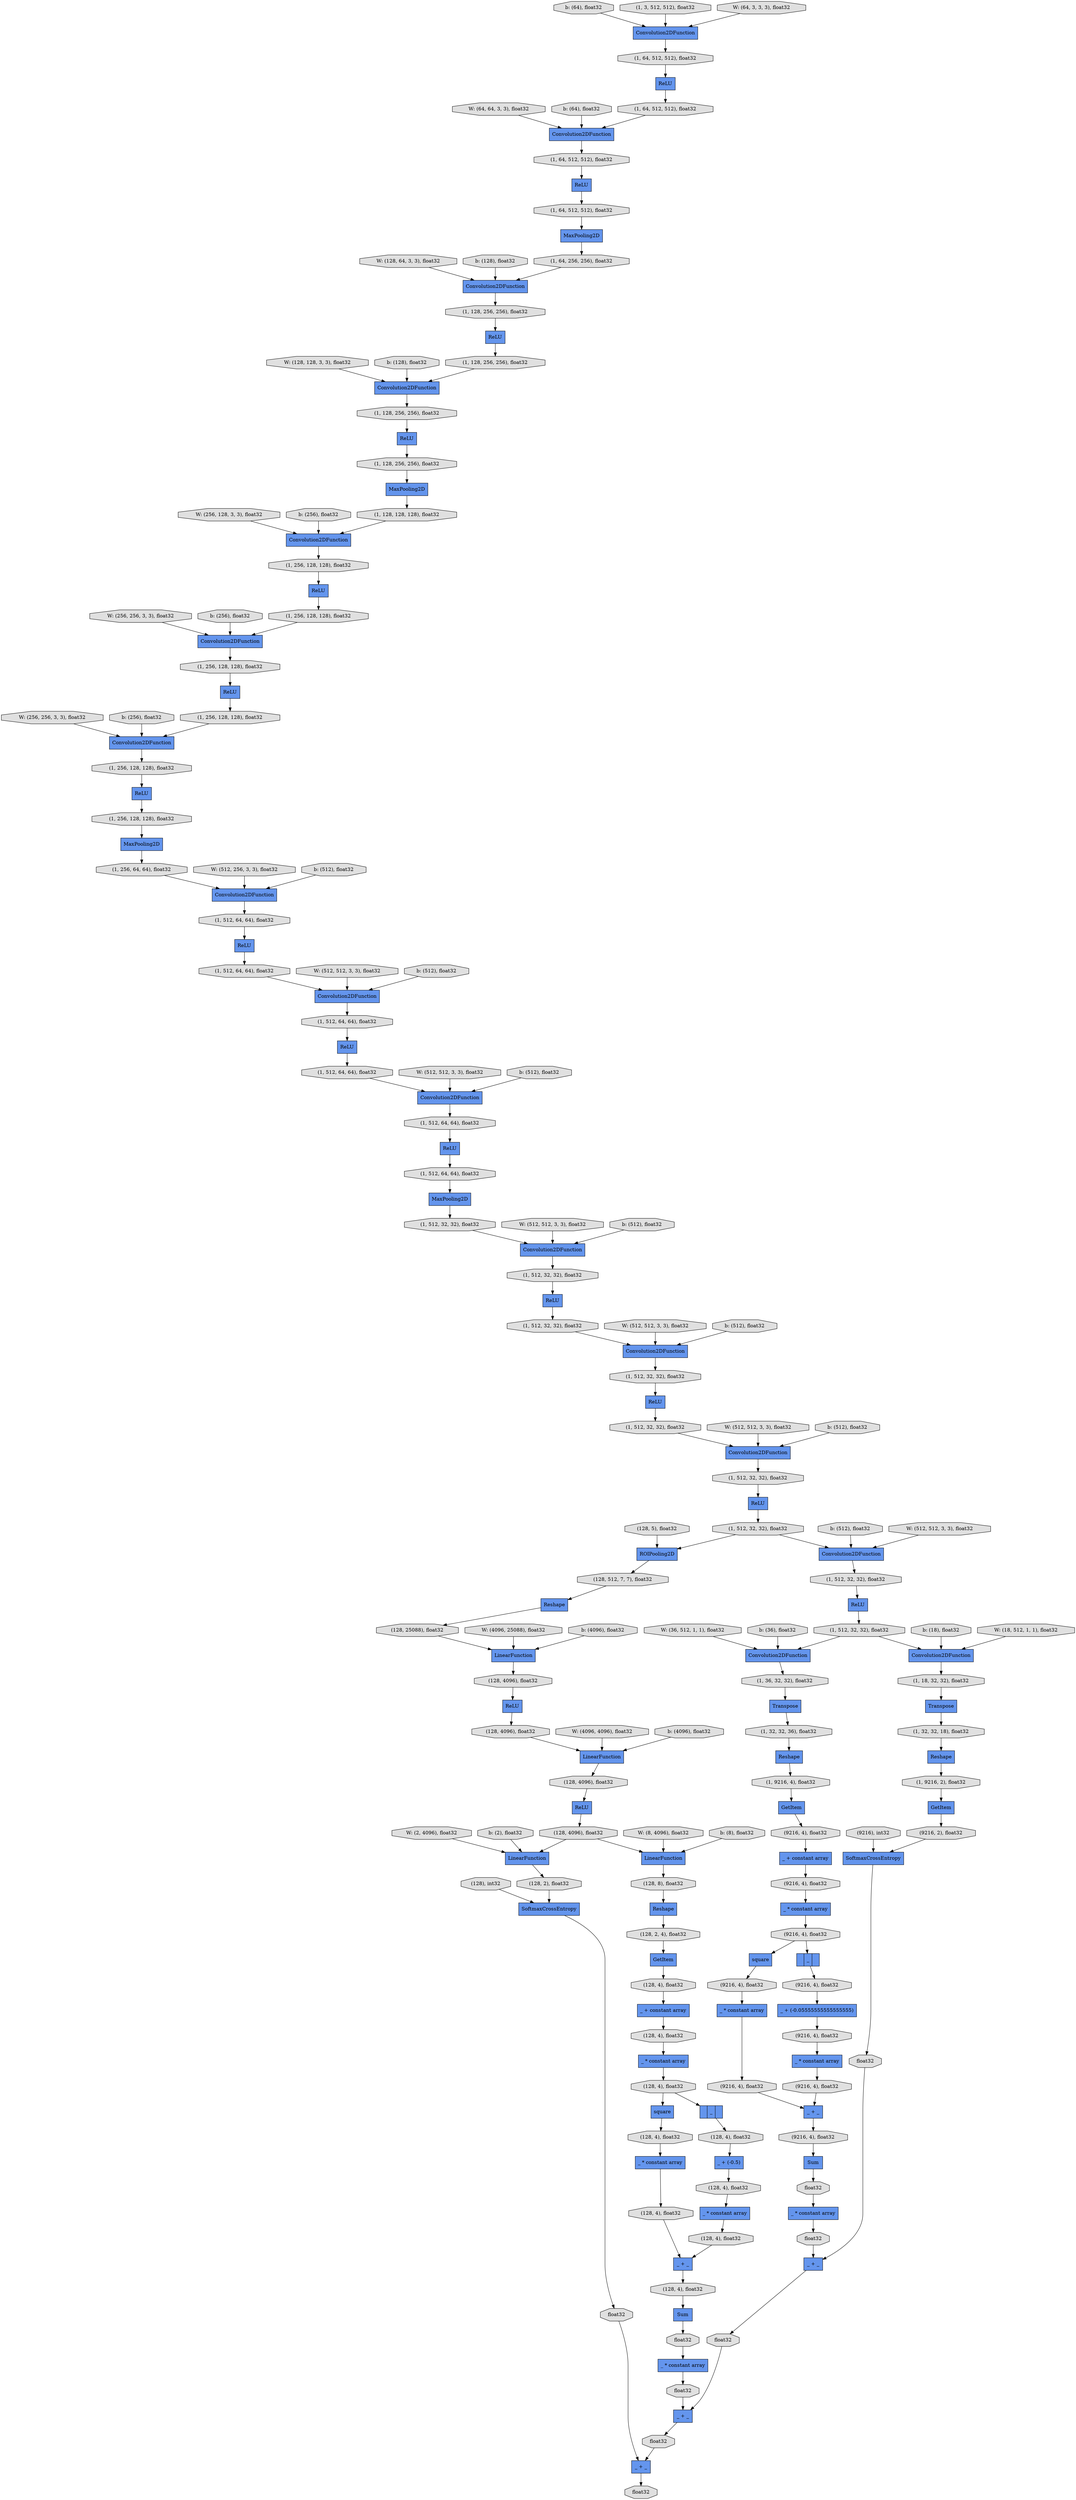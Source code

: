 digraph graphname{rankdir=TB;139740069445704 [shape="record",label="_ + (-0.5)",fillcolor="#6495ED",style="filled"];139740096282696 [shape="octagon",label="b: (18), float32",fillcolor="#E0E0E0",style="filled"];139740096233544 [shape="record",label="Convolution2DFunction",fillcolor="#6495ED",style="filled"];139740069396608 [shape="record",label="_ * constant array",fillcolor="#6495ED",style="filled"];139740069445760 [shape="octagon",label="(128, 4), float32",fillcolor="#E0E0E0",style="filled"];139741581516928 [shape="record",label="Convolution2DFunction",fillcolor="#6495ED",style="filled"];139740096233656 [shape="octagon",label="(1, 256, 128, 128), float32",fillcolor="#E0E0E0",style="filled"];139740101222528 [shape="octagon",label="b: (64), float32",fillcolor="#E0E0E0",style="filled"];139740069396720 [shape="octagon",label="(9216, 4), float32",fillcolor="#E0E0E0",style="filled"];139740096282864 [shape="octagon",label="W: (36, 512, 1, 1), float32",fillcolor="#E0E0E0",style="filled"];139740069363952 [shape="octagon",label="(128, 512, 7, 7), float32",fillcolor="#E0E0E0",style="filled"];139740069298472 [shape="octagon",label="(1, 512, 32, 32), float32",fillcolor="#E0E0E0",style="filled"];139740069445984 [shape="octagon",label="(128, 4), float32",fillcolor="#E0E0E0",style="filled"];139740069396832 [shape="record",label="_ + _",fillcolor="#6495ED",style="filled"];139740069396888 [shape="octagon",label="(9216, 4), float32",fillcolor="#E0E0E0",style="filled"];139740069298584 [shape="octagon",label="(1, 32, 32, 36), float32",fillcolor="#E0E0E0",style="filled"];139740096233880 [shape="octagon",label="(1, 256, 64, 64), float32",fillcolor="#E0E0E0",style="filled"];139740101222808 [shape="octagon",label="W: (64, 64, 3, 3), float32",fillcolor="#E0E0E0",style="filled"];139740069396944 [shape="record",label="_ * constant array",fillcolor="#6495ED",style="filled"];139740069364176 [shape="record",label="ReLU",fillcolor="#6495ED",style="filled"];139740096233936 [shape="record",label="Convolution2DFunction",fillcolor="#6495ED",style="filled"];139740069446152 [shape="record",label="_ + _",fillcolor="#6495ED",style="filled"];139740069298696 [shape="octagon",label="(1, 32, 32, 18), float32",fillcolor="#E0E0E0",style="filled"];139740096233992 [shape="record",label="Convolution2DFunction",fillcolor="#6495ED",style="filled"];139740069364288 [shape="octagon",label="(128, 25088), float32",fillcolor="#E0E0E0",style="filled"];139740069446264 [shape="octagon",label="(128, 4), float32",fillcolor="#E0E0E0",style="filled"];139740069397112 [shape="record",label="Sum",fillcolor="#6495ED",style="filled"];139740069364344 [shape="record",label="LinearFunction",fillcolor="#6495ED",style="filled"];139740069446320 [shape="record",label="_ * constant array",fillcolor="#6495ED",style="filled"];139740069397168 [shape="octagon",label="(9216, 4), float32",fillcolor="#E0E0E0",style="filled"];139740096283312 [shape="octagon",label="W: (18, 512, 1, 1), float32",fillcolor="#E0E0E0",style="filled"];139740069298920 [shape="octagon",label="(1, 36, 32, 32), float32",fillcolor="#E0E0E0",style="filled"];139740096234216 [shape="octagon",label="(1, 512, 64, 64), float32",fillcolor="#E0E0E0",style="filled"];139740101223144 [shape="octagon",label="b: (64), float32",fillcolor="#E0E0E0",style="filled"];139740069364512 [shape="record",label="LinearFunction",fillcolor="#6495ED",style="filled"];139740069364568 [shape="octagon",label="(128, 4096), float32",fillcolor="#E0E0E0",style="filled"];139740069446488 [shape="record",label="Sum",fillcolor="#6495ED",style="filled"];139740069397336 [shape="octagon",label="(9216, 4), float32",fillcolor="#E0E0E0",style="filled"];139740069299032 [shape="record",label="Transpose",fillcolor="#6495ED",style="filled"];139740069446544 [shape="octagon",label="(128, 4), float32",fillcolor="#E0E0E0",style="filled"];139740069397392 [shape="record",label="SoftmaxCrossEntropy",fillcolor="#6495ED",style="filled"];139740069299088 [shape="record",label="Reshape",fillcolor="#6495ED",style="filled"];139740069446600 [shape="record",label="SoftmaxCrossEntropy",fillcolor="#6495ED",style="filled"];139740096234384 [shape="record",label="ReLU",fillcolor="#6495ED",style="filled"];139740069446656 [shape="record",label="_ * constant array",fillcolor="#6495ED",style="filled"];139740069397504 [shape="octagon",label="float32",fillcolor="#E0E0E0",style="filled"];139740096283648 [shape="octagon",label="b: (512), float32",fillcolor="#E0E0E0",style="filled"];139740069446712 [shape="octagon",label="(128, 4), float32",fillcolor="#E0E0E0",style="filled"];139740069397560 [shape="record",label="Reshape",fillcolor="#6495ED",style="filled"];139740069364792 [shape="octagon",label="(128, 4096), float32",fillcolor="#E0E0E0",style="filled"];139740096234496 [shape="octagon",label="(1, 512, 64, 64), float32",fillcolor="#E0E0E0",style="filled"];139740096234608 [shape="record",label="MaxPooling2D",fillcolor="#6495ED",style="filled"];139740101223424 [shape="octagon",label="W: (128, 64, 3, 3), float32",fillcolor="#E0E0E0",style="filled"];139740069446824 [shape="octagon",label="float32",fillcolor="#E0E0E0",style="filled"];139740069364904 [shape="record",label="ReLU",fillcolor="#6495ED",style="filled"];139740069364960 [shape="record",label="LinearFunction",fillcolor="#6495ED",style="filled"];139740069397784 [shape="octagon",label="float32",fillcolor="#E0E0E0",style="filled"];139740069365016 [shape="octagon",label="(128, 4096), float32",fillcolor="#E0E0E0",style="filled"];139740069299480 [shape="octagon",label="(1, 9216, 4), float32",fillcolor="#E0E0E0",style="filled"];139740069446992 [shape="octagon",label="float32",fillcolor="#E0E0E0",style="filled"];139740069397840 [shape="octagon",label="(9216), int32",fillcolor="#E0E0E0",style="filled"];139740101223760 [shape="octagon",label="b: (128), float32",fillcolor="#E0E0E0",style="filled"];139740069447048 [shape="record",label="_ + _",fillcolor="#6495ED",style="filled"];139740096234888 [shape="octagon",label="(1, 512, 64, 64), float32",fillcolor="#E0E0E0",style="filled"];139740069447104 [shape="octagon",label="(128), int32",fillcolor="#E0E0E0",style="filled"];139740096284096 [shape="octagon",label="b: (36), float32",fillcolor="#E0E0E0",style="filled"];139740069299704 [shape="octagon",label="(1, 18, 32, 32), float32",fillcolor="#E0E0E0",style="filled"];139740096235000 [shape="record",label="ReLU",fillcolor="#6495ED",style="filled"];139740096235056 [shape="octagon",label="(1, 512, 64, 64), float32",fillcolor="#E0E0E0",style="filled"];139740069398120 [shape="record",label="GetItem",fillcolor="#6495ED",style="filled"];139740069365352 [shape="octagon",label="(128, 4096), float32",fillcolor="#E0E0E0",style="filled"];139740069299816 [shape="record",label="Transpose",fillcolor="#6495ED",style="filled"];139740101224040 [shape="octagon",label="W: (128, 128, 3, 3), float32",fillcolor="#E0E0E0",style="filled"];139740096235168 [shape="record",label="Convolution2DFunction",fillcolor="#6495ED",style="filled"];139740069365464 [shape="record",label="LinearFunction",fillcolor="#6495ED",style="filled"];139740096284432 [shape="octagon",label="W: (4096, 25088), float32",fillcolor="#E0E0E0",style="filled"];139740069447496 [shape="octagon",label="float32",fillcolor="#E0E0E0",style="filled"];139740069365576 [shape="octagon",label="(128, 8), float32",fillcolor="#E0E0E0",style="filled"];139740069300096 [shape="octagon",label="(9216, 4), float32",fillcolor="#E0E0E0",style="filled"];139740069447552 [shape="record",label="_ + _",fillcolor="#6495ED",style="filled"];139740069447608 [shape="record",label="_ + _",fillcolor="#6495ED",style="filled"];139740069398456 [shape="octagon",label="float32",fillcolor="#E0E0E0",style="filled"];139740096235448 [shape="octagon",label="(1, 512, 64, 64), float32",fillcolor="#E0E0E0",style="filled"];139740101224376 [shape="octagon",label="b: (128), float32",fillcolor="#E0E0E0",style="filled"];139740069447664 [shape="octagon",label="float32",fillcolor="#E0E0E0",style="filled"];139740069300264 [shape="record",label="Reshape",fillcolor="#6495ED",style="filled"];139740096235560 [shape="record",label="ReLU",fillcolor="#6495ED",style="filled"];139740069365856 [shape="octagon",label="(128, 2), float32",fillcolor="#E0E0E0",style="filled"];139740096235616 [shape="octagon",label="(1, 512, 64, 64), float32",fillcolor="#E0E0E0",style="filled"];139740069398680 [shape="octagon",label="(128, 2, 4), float32",fillcolor="#E0E0E0",style="filled"];139740069447888 [shape="octagon",label="float32",fillcolor="#E0E0E0",style="filled"];139740096284880 [shape="octagon",label="b: (4096), float32",fillcolor="#E0E0E0",style="filled"];139740101224656 [shape="octagon",label="W: (256, 128, 3, 3), float32",fillcolor="#E0E0E0",style="filled"];139740096137480 [shape="octagon",label="(1, 512, 32, 32), float32",fillcolor="#E0E0E0",style="filled"];139740096235784 [shape="octagon",label="(1, 512, 32, 32), float32",fillcolor="#E0E0E0",style="filled"];139740096235840 [shape="record",label="Convolution2DFunction",fillcolor="#6495ED",style="filled"];139740069448056 [shape="octagon",label="float32",fillcolor="#E0E0E0",style="filled"];139740069300600 [shape="octagon",label="(9216, 2), float32",fillcolor="#E0E0E0",style="filled"];139740069366192 [shape="record",label="_ + constant array",fillcolor="#6495ED",style="filled"];139740096285104 [shape="octagon",label="W: (4096, 4096), float32",fillcolor="#E0E0E0",style="filled"];139740096137648 [shape="record",label="Convolution2DFunction",fillcolor="#6495ED",style="filled"];139740096235952 [shape="record",label="Convolution2DFunction",fillcolor="#6495ED",style="filled"];139740101224992 [shape="octagon",label="b: (256), float32",fillcolor="#E0E0E0",style="filled"];139740069366416 [shape="record",label="_ * constant array",fillcolor="#6495ED",style="filled"];139740069300880 [shape="octagon",label="(1, 9216, 2), float32",fillcolor="#E0E0E0",style="filled"];139740096236176 [shape="octagon",label="(1, 512, 32, 32), float32",fillcolor="#E0E0E0",style="filled"];139740069399240 [shape="octagon",label="(128, 4), float32",fillcolor="#E0E0E0",style="filled"];139740069366472 [shape="record",label="|_|",fillcolor="#6495ED",style="filled"];139740069366528 [shape="octagon",label="(9216, 4), float32",fillcolor="#E0E0E0",style="filled"];139741602851584 [shape="record",label="Convolution2DFunction",fillcolor="#6495ED",style="filled"];139740069301048 [shape="record",label="GetItem",fillcolor="#6495ED",style="filled"];139740096236344 [shape="record",label="ReLU",fillcolor="#6495ED",style="filled"];139740101225272 [shape="octagon",label="W: (256, 256, 3, 3), float32",fillcolor="#E0E0E0",style="filled"];139740096285552 [shape="octagon",label="b: (4096), float32",fillcolor="#E0E0E0",style="filled"];139740069399464 [shape="record",label="_ + constant array",fillcolor="#6495ED",style="filled"];139740096236456 [shape="octagon",label="(1, 512, 32, 32), float32",fillcolor="#E0E0E0",style="filled"];139740069399520 [shape="record",label="_ * constant array",fillcolor="#6495ED",style="filled"];139740069366752 [shape="octagon",label="(9216, 4), float32",fillcolor="#E0E0E0",style="filled"];139740096138208 [shape="record",label="Convolution2DFunction",fillcolor="#6495ED",style="filled"];139740096138264 [shape="record",label="Convolution2DFunction",fillcolor="#6495ED",style="filled"];139740069399632 [shape="record",label="|_|",fillcolor="#6495ED",style="filled"];139740096285776 [shape="octagon",label="W: (8, 4096), float32",fillcolor="#E0E0E0",style="filled"];139740069399688 [shape="octagon",label="(128, 4), float32",fillcolor="#E0E0E0",style="filled"];139740101225608 [shape="octagon",label="b: (256), float32",fillcolor="#E0E0E0",style="filled"];139740096138376 [shape="record",label="ReLU",fillcolor="#6495ED",style="filled"];139740096138432 [shape="octagon",label="(1, 3, 512, 512), float32",fillcolor="#E0E0E0",style="filled"];139740069301496 [shape="record",label="GetItem",fillcolor="#6495ED",style="filled"];139740096138488 [shape="record",label="MaxPooling2D",fillcolor="#6495ED",style="filled"];139740096236848 [shape="octagon",label="(1, 512, 32, 32), float32",fillcolor="#E0E0E0",style="filled"];139740069399912 [shape="octagon",label="(128, 4), float32",fillcolor="#E0E0E0",style="filled"];139740069367200 [shape="octagon",label="(9216, 4), float32",fillcolor="#E0E0E0",style="filled"];139740096236960 [shape="record",label="ReLU",fillcolor="#6495ED",style="filled"];139740101225888 [shape="octagon",label="W: (256, 256, 3, 3), float32",fillcolor="#E0E0E0",style="filled"];139740096237016 [shape="octagon",label="(1, 512, 32, 32), float32",fillcolor="#E0E0E0",style="filled"];139740096138712 [shape="octagon",label="(1, 64, 512, 512), float32",fillcolor="#E0E0E0",style="filled"];139740069400080 [shape="octagon",label="(128, 4), float32",fillcolor="#E0E0E0",style="filled"];139740069367312 [shape="record",label="square",fillcolor="#6495ED",style="filled"];139740096286224 [shape="octagon",label="b: (8), float32",fillcolor="#E0E0E0",style="filled"];139740069301776 [shape="record",label="ROIPooling2D",fillcolor="#6495ED",style="filled"];139740069400192 [shape="record",label="square",fillcolor="#6495ED",style="filled"];139740069367424 [shape="record",label="_ + (-0.05555555555555555)",fillcolor="#6495ED",style="filled"];139740069301944 [shape="record",label="Reshape",fillcolor="#6495ED",style="filled"];139740096138936 [shape="record",label="Convolution2DFunction",fillcolor="#6495ED",style="filled"];139740069367536 [shape="record",label="_ * constant array",fillcolor="#6495ED",style="filled"];139740096286448 [shape="octagon",label="W: (2, 4096), float32",fillcolor="#E0E0E0",style="filled"];139740069302000 [shape="octagon",label="(128, 5), float32",fillcolor="#E0E0E0",style="filled"];139740096237352 [shape="octagon",label="(1, 512, 32, 32), float32",fillcolor="#E0E0E0",style="filled"];139740101226224 [shape="octagon",label="b: (256), float32",fillcolor="#E0E0E0",style="filled"];139740096237408 [shape="record",label="ReLU",fillcolor="#6495ED",style="filled"];139740096237464 [shape="record",label="ReLU",fillcolor="#6495ED",style="filled"];139740069367760 [shape="octagon",label="(9216, 4), float32",fillcolor="#E0E0E0",style="filled"];139740069400528 [shape="record",label="_ * constant array",fillcolor="#6495ED",style="filled"];139740096237520 [shape="octagon",label="(1, 512, 32, 32), float32",fillcolor="#E0E0E0",style="filled"];139740096262216 [shape="octagon",label="W: (512, 256, 3, 3), float32",fillcolor="#E0E0E0",style="filled"];139740096303344 [shape="octagon",label="b: (2), float32",fillcolor="#E0E0E0",style="filled"];139740096205040 [shape="record",label="Convolution2DFunction",fillcolor="#6495ED",style="filled"];139740096205152 [shape="octagon",label="(1, 64, 512, 512), float32",fillcolor="#E0E0E0",style="filled"];139740096262552 [shape="octagon",label="b: (512), float32",fillcolor="#E0E0E0",style="filled"];139740096205376 [shape="octagon",label="(1, 64, 512, 512), float32",fillcolor="#E0E0E0",style="filled"];139740096262832 [shape="octagon",label="W: (512, 512, 3, 3), float32",fillcolor="#E0E0E0",style="filled"];139740096205488 [shape="record",label="ReLU",fillcolor="#6495ED",style="filled"];139740096205600 [shape="octagon",label="(1, 64, 512, 512), float32",fillcolor="#E0E0E0",style="filled"];139740096263168 [shape="octagon",label="b: (512), float32",fillcolor="#E0E0E0",style="filled"];139740096451640 [shape="record",label="Convolution2DFunction",fillcolor="#6495ED",style="filled"];139740096205992 [shape="octagon",label="(1, 64, 256, 256), float32",fillcolor="#E0E0E0",style="filled"];139740096263448 [shape="octagon",label="W: (512, 512, 3, 3), float32",fillcolor="#E0E0E0",style="filled"];139740096206160 [shape="octagon",label="(1, 128, 256, 256), float32",fillcolor="#E0E0E0",style="filled"];139740096206328 [shape="record",label="ReLU",fillcolor="#6495ED",style="filled"];139740096206384 [shape="record",label="MaxPooling2D",fillcolor="#6495ED",style="filled"];139740096263784 [shape="octagon",label="b: (512), float32",fillcolor="#E0E0E0",style="filled"];139740096206496 [shape="octagon",label="(1, 128, 256, 256), float32",fillcolor="#E0E0E0",style="filled"];139740096264064 [shape="octagon",label="W: (512, 512, 3, 3), float32",fillcolor="#E0E0E0",style="filled"];139740096206832 [shape="octagon",label="(1, 128, 256, 256), float32",fillcolor="#E0E0E0",style="filled"];139740096206944 [shape="record",label="ReLU",fillcolor="#6495ED",style="filled"];139740096264400 [shape="octagon",label="b: (512), float32",fillcolor="#E0E0E0",style="filled"];139740096207056 [shape="octagon",label="(1, 128, 256, 256), float32",fillcolor="#E0E0E0",style="filled"];139740096207224 [shape="octagon",label="(1, 128, 128, 128), float32",fillcolor="#E0E0E0",style="filled"];139740096207280 [shape="record",label="Convolution2DFunction",fillcolor="#6495ED",style="filled"];139740096264680 [shape="octagon",label="W: (512, 512, 3, 3), float32",fillcolor="#E0E0E0",style="filled"];139740096207392 [shape="record",label="Convolution2DFunction",fillcolor="#6495ED",style="filled"];139740096207616 [shape="octagon",label="(1, 256, 128, 128), float32",fillcolor="#E0E0E0",style="filled"];139740096265016 [shape="octagon",label="b: (512), float32",fillcolor="#E0E0E0",style="filled"];139740096207784 [shape="record",label="ReLU",fillcolor="#6495ED",style="filled"];139740096207896 [shape="octagon",label="(1, 256, 128, 128), float32",fillcolor="#E0E0E0",style="filled"];139740096265296 [shape="octagon",label="W: (512, 512, 3, 3), float32",fillcolor="#E0E0E0",style="filled"];139740096208008 [shape="record",label="MaxPooling2D",fillcolor="#6495ED",style="filled"];139740096208232 [shape="octagon",label="(1, 256, 128, 128), float32",fillcolor="#E0E0E0",style="filled"];139740096265632 [shape="octagon",label="b: (512), float32",fillcolor="#E0E0E0",style="filled"];139740096208344 [shape="record",label="ReLU",fillcolor="#6495ED",style="filled"];139740096208400 [shape="octagon",label="(1, 256, 128, 128), float32",fillcolor="#E0E0E0",style="filled"];139740096208680 [shape="octagon",label="(1, 256, 128, 128), float32",fillcolor="#E0E0E0",style="filled"];139740101009192 [shape="octagon",label="W: (64, 3, 3, 3), float32",fillcolor="#E0E0E0",style="filled"];139740096266136 [shape="octagon",label="W: (512, 512, 3, 3), float32",fillcolor="#E0E0E0",style="filled"];139740096208848 [shape="record",label="ReLU",fillcolor="#6495ED",style="filled"];139740096237464 -> 139740096237520;139740069301944 -> 139740069364288;139740069300264 -> 139740069300880;139740096235056 -> 139740096233992;139740069300096 -> 139740069366192;139741581516928 -> 139740096206160;139740069400528 -> 139740069445984;139740069367200 -> 139740069367424;139740069397560 -> 139740069398680;139740069447664 -> 139740069447552;139740069445760 -> 139740069400528;139740069399912 -> 139740069400192;139740096235840 -> 139740096236848;139740069299480 -> 139740069301496;139740069446656 -> 139740069446992;139740069298472 -> 139740096451640;139740096262552 -> 139740096233544;139740096233656 -> 139740096208008;139740096206384 -> 139740096207224;139740096207896 -> 139740096207280;139740096233544 -> 139740096234216;139740069400080 -> 139740069445704;139740096208848 -> 139740096233656;139740101225888 -> 139740096207392;139740069397784 -> 139740069447048;139740096208680 -> 139740096208848;139740069365352 -> 139740069365464;139740096205152 -> 139740096138936;139740069447496 -> 139740069447608;139740069364288 -> 139740069364344;139740096286448 -> 139740069365464;139740069301496 -> 139740069300096;139740069299088 -> 139740069299480;139740096235560 -> 139740096235616;139740096237520 -> 139740096138208;139740096263784 -> 139740096233992;139740096138488 -> 139740096205992;139740069447888 -> 139740069447608;139740069363952 -> 139740069301944;139740096208344 -> 139740096208400;139740096237408 -> 139740069298472;139740096234608 -> 139740096235784;139740069398120 -> 139740069399240;139740096237016 -> 139740096235952;139740096235616 -> 139740096234608;139740096235168 -> 139740096236176;139740069399912 -> 139740069399632;139740069399520 -> 139740069399912;139740096138208 -> 139740096137480;139740096206944 -> 139740096207056;139740096283648 -> 139740096138208;139740069446320 -> 139740069446544;139740069445984 -> 139740069446152;139740096233992 -> 139740096235448;139740096207392 -> 139740096208680;139740069364568 -> 139740069364176;139740069396608 -> 139740069397784;139740096138264 -> 139740096138712;139740069367760 -> 139740069367536;139740069367536 -> 139740069396720;139740069298696 -> 139740069300264;139740096208400 -> 139740096207392;139740069447608 -> 139740069448056;139740096237352 -> 139740096237464;139740069364904 -> 139740069365352;139740069298472 -> 139740096137648;139740096262216 -> 139740096233544;139740069396944 -> 139740069397168;139740069365464 -> 139740069365856;139740096207224 -> 139740096205040;139740096233936 -> 139740096234888;139740069446824 -> 139740069446656;139740101009192 -> 139740096138264;139740069365352 -> 139740069364960;139740069366528 -> 139740069366416;139740069365016 -> 139740069364904;139740096137480 -> 139740096237408;139740069400192 -> 139740069445760;139740069446600 -> 139740069447496;139740096283312 -> 139740096137648;139740096206832 -> 139740096206944;139740101226224 -> 139740096207392;139740101222528 -> 139740096138264;139740101223760 -> 139741581516928;139740096285776 -> 139740069364960;139740069366416 -> 139740069366752;139740096235448 -> 139740096235560;139740069397336 -> 139740069397112;139740069300880 -> 139740069301048;139740096236176 -> 139740096236344;139740096264064 -> 139740096235168;139740096263168 -> 139740096233936;139740101224040 -> 139741602851584;139740069299032 -> 139740069298584;139740096138936 -> 139740096205376;139740096284432 -> 139740069364344;139740096207056 -> 139740096206384;139740096235952 -> 139740096237352;139740069447104 -> 139740069446600;139740096236344 -> 139740096236456;139740096263448 -> 139740096233992;139740101225272 -> 139740096207280;139740069366192 -> 139740069366528;139740069364792 -> 139740069364512;139740096234384 -> 139740096234496;139740096137648 -> 139740069299704;139740069397504 -> 139740069396608;139740101223424 -> 139741581516928;139740069446992 -> 139740069447552;139740096207280 -> 139740096208232;139740096303344 -> 139740069365464;139740096265632 -> 139740096235952;139740069365576 -> 139740069397560;139740096233880 -> 139740096233544;139740069298584 -> 139740069299088;139740069364512 -> 139740069365016;139740101224376 -> 139741602851584;139740096237520 -> 139740069301776;139740096206160 -> 139740096206328;139740069298920 -> 139740069299032;139740101225608 -> 139740096207280;139740096205488 -> 139740096205600;139740096451640 -> 139740069298920;139740096206328 -> 139740096206496;139740069396888 -> 139740069396944;139740069396720 -> 139740069396832;139740069366752 -> 139740069367312;139740069397112 -> 139740069397504;139740069366752 -> 139740069366472;139740069364344 -> 139740069364568;139740096236456 -> 139740096235840;139740096207784 -> 139740096207896;139740096286224 -> 139740069364960;139740069299816 -> 139740069298696;139740069397168 -> 139740069396832;139740069302000 -> 139740069301776;139740096284880 -> 139740069364344;139740096208232 -> 139740096208344;139740096205040 -> 139740096207616;139740069396832 -> 139740069397336;139740069300600 -> 139740069397392;139740101223144 -> 139740096138936;139740096205992 -> 139741581516928;139740101222808 -> 139740096138936;139740069399240 -> 139740069399464;139740069301776 -> 139740069363952;139740069446544 -> 139740069446152;139740069447552 -> 139740069447888;139740096208008 -> 139740096233880;139740096138432 -> 139740096138264;139740096282864 -> 139740096451640;139740096236848 -> 139740096236960;139740096282696 -> 139740096137648;139740096262832 -> 139740096233936;139740069399464 -> 139740069399688;139740069397392 -> 139740069398456;139740096207616 -> 139740096207784;139740101224992 -> 139740096205040;139740069301048 -> 139740069300600;139740096234888 -> 139740096235000;139740096205376 -> 139740096205488;139740069367424 -> 139740069396888;139740096266136 -> 139740096138208;139740096138712 -> 139740096138376;139740096206496 -> 139741602851584;139740096236960 -> 139740096237016;139740096234216 -> 139740096234384;139740096138376 -> 139740096205152;139740069446712 -> 139740069446488;139740069399688 -> 139740069399520;139740096265296 -> 139740096235952;139740069364960 -> 139740069365576;139740096235000 -> 139740096235056;139740069398680 -> 139740069398120;139740096264400 -> 139740096235168;139740069397840 -> 139740069397392;139740096235784 -> 139740096235168;139740069366472 -> 139740069367200;139740096285104 -> 139740069364512;139740096264680 -> 139740096235840;139740101224656 -> 139740096205040;139740096284096 -> 139740096451640;139740069446488 -> 139740069446824;139740069446264 -> 139740069446320;139740069367312 -> 139740069367760;139740069445704 -> 139740069446264;139740069299704 -> 139740069299816;139740069447048 -> 139740069447664;139741602851584 -> 139740096206832;139740069398456 -> 139740069447048;139740069365856 -> 139740069446600;139740096205600 -> 139740096138488;139740096234496 -> 139740096233936;139740069364176 -> 139740069364792;139740069399632 -> 139740069400080;139740069446152 -> 139740069446712;139740096265016 -> 139740096235840;139740096285552 -> 139740069364512;}